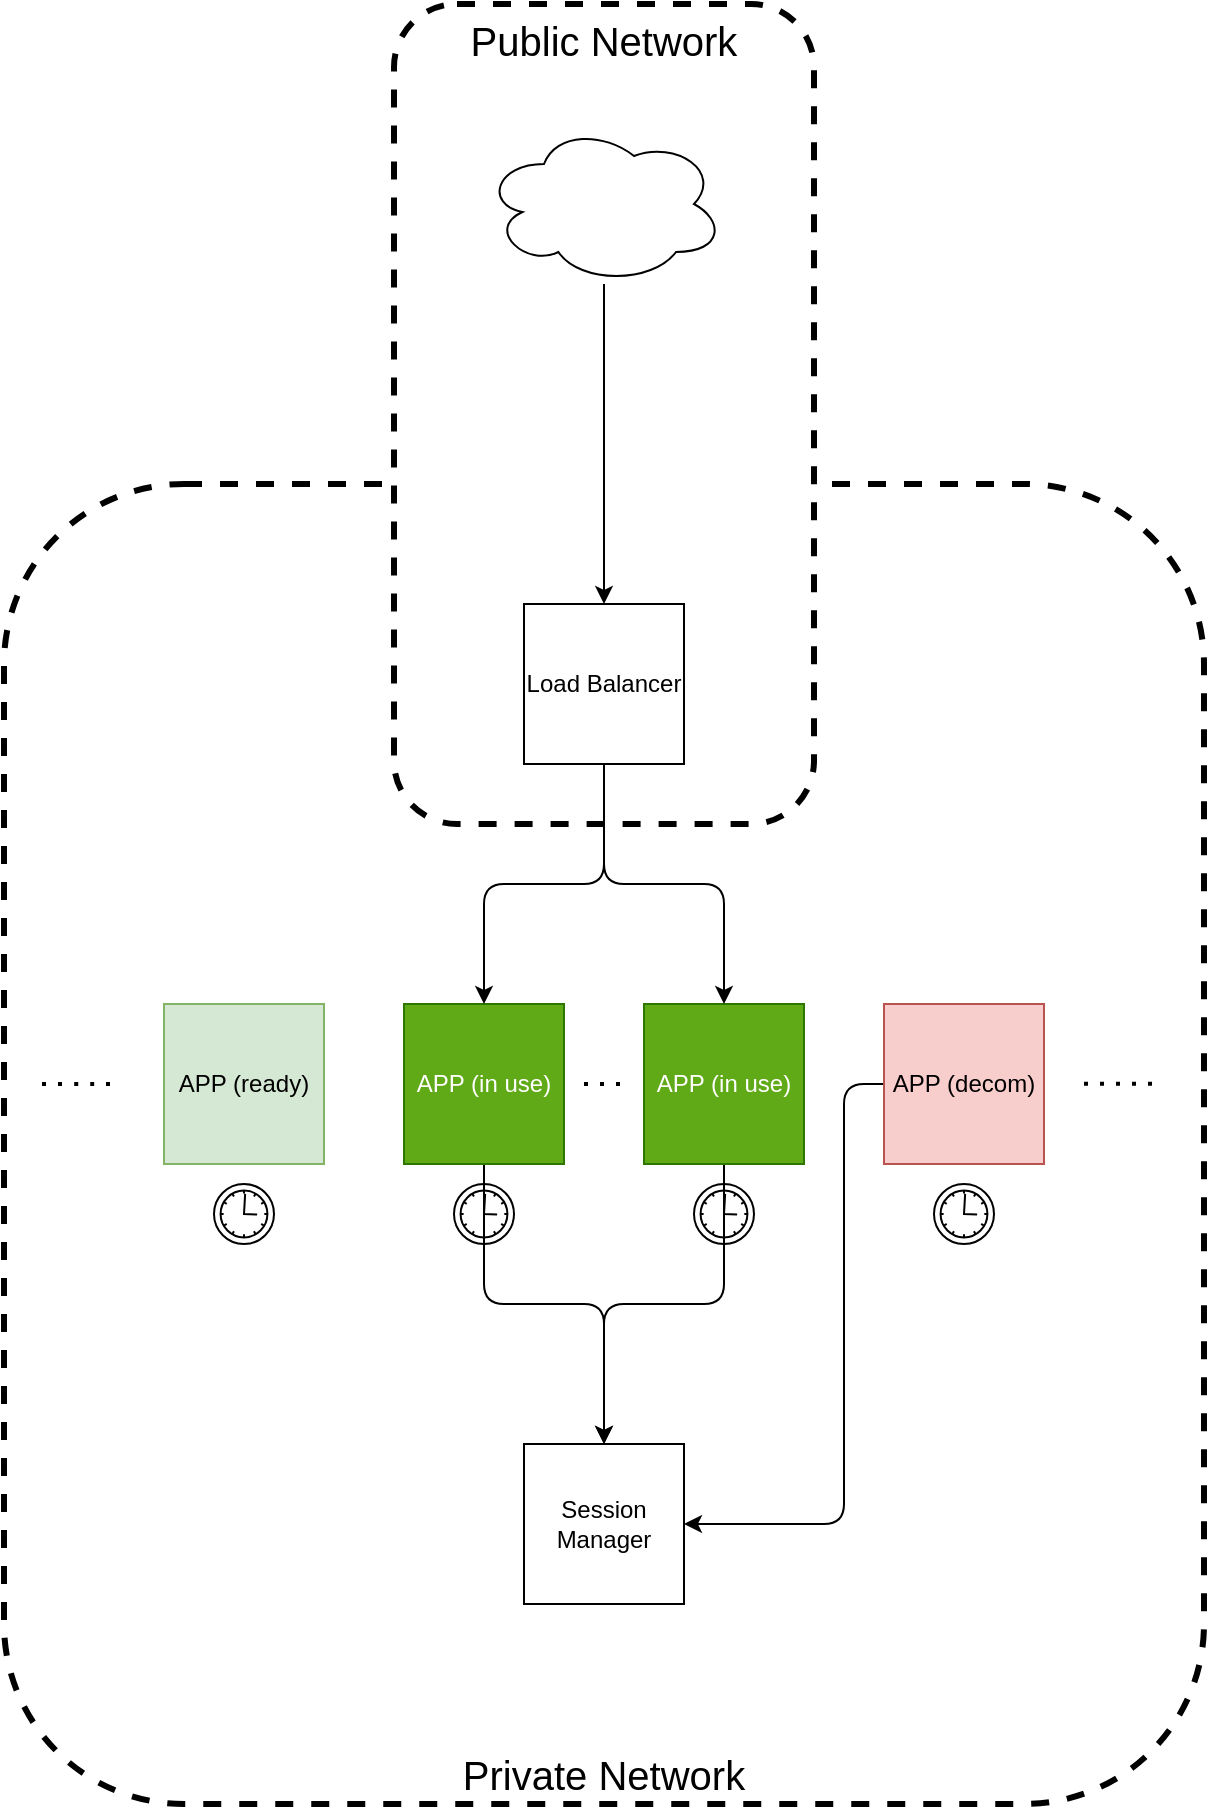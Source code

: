 <mxfile version="14.5.1" type="device"><diagram id="zVY0fz2RJDPYVW82ctbJ" name="Page-1"><mxGraphModel dx="2523" dy="972" grid="1" gridSize="10" guides="1" tooltips="1" connect="1" arrows="1" fold="1" page="1" pageScale="1" pageWidth="850" pageHeight="1100" math="0" shadow="0"><root><mxCell id="0"/><mxCell id="1" parent="0"/><mxCell id="NYN0_TqmlVX_RKUfnRcA-24" value="Private Network" style="rounded=1;whiteSpace=wrap;html=1;verticalAlign=bottom;fontSize=20;dashed=1;strokeWidth=3;" vertex="1" parent="1"><mxGeometry y="260" width="600" height="660" as="geometry"/></mxCell><mxCell id="NYN0_TqmlVX_RKUfnRcA-26" value="Public Network" style="rounded=1;whiteSpace=wrap;html=1;fontSize=20;dashed=1;strokeWidth=3;verticalAlign=top;" vertex="1" parent="1"><mxGeometry x="195" y="20" width="210" height="410" as="geometry"/></mxCell><mxCell id="NYN0_TqmlVX_RKUfnRcA-3" value="" style="shape=mxgraph.bpmn.shape;html=1;verticalLabelPosition=bottom;labelBackgroundColor=#ffffff;verticalAlign=top;align=center;perimeter=ellipsePerimeter;outlineConnect=0;outline=eventInt;symbol=timer;" vertex="1" parent="1"><mxGeometry x="105" y="610" width="30" height="30" as="geometry"/></mxCell><mxCell id="NYN0_TqmlVX_RKUfnRcA-4" value="APP (ready)" style="rounded=0;whiteSpace=wrap;html=1;fillColor=#d5e8d4;strokeColor=#82b366;" vertex="1" parent="1"><mxGeometry x="80" y="520" width="80" height="80" as="geometry"/></mxCell><mxCell id="NYN0_TqmlVX_RKUfnRcA-12" value="" style="shape=mxgraph.bpmn.shape;html=1;verticalLabelPosition=bottom;labelBackgroundColor=#ffffff;verticalAlign=top;align=center;perimeter=ellipsePerimeter;outlineConnect=0;outline=eventInt;symbol=timer;" vertex="1" parent="1"><mxGeometry x="225" y="610" width="30" height="30" as="geometry"/></mxCell><mxCell id="NYN0_TqmlVX_RKUfnRcA-32" style="edgeStyle=orthogonalEdgeStyle;rounded=1;orthogonalLoop=1;jettySize=auto;html=1;entryX=0.5;entryY=0;entryDx=0;entryDy=0;fontSize=20;" edge="1" parent="1" source="NYN0_TqmlVX_RKUfnRcA-13" target="NYN0_TqmlVX_RKUfnRcA-28"><mxGeometry relative="1" as="geometry"/></mxCell><mxCell id="NYN0_TqmlVX_RKUfnRcA-13" value="APP (in use)" style="rounded=0;whiteSpace=wrap;html=1;fillColor=#60a917;strokeColor=#2D7600;fontColor=#ffffff;" vertex="1" parent="1"><mxGeometry x="200" y="520" width="80" height="80" as="geometry"/></mxCell><mxCell id="NYN0_TqmlVX_RKUfnRcA-14" value="" style="shape=mxgraph.bpmn.shape;html=1;verticalLabelPosition=bottom;labelBackgroundColor=#ffffff;verticalAlign=top;align=center;perimeter=ellipsePerimeter;outlineConnect=0;outline=eventInt;symbol=timer;" vertex="1" parent="1"><mxGeometry x="345" y="610" width="30" height="30" as="geometry"/></mxCell><mxCell id="NYN0_TqmlVX_RKUfnRcA-33" style="edgeStyle=orthogonalEdgeStyle;rounded=1;orthogonalLoop=1;jettySize=auto;html=1;entryX=0.5;entryY=0;entryDx=0;entryDy=0;fontSize=20;" edge="1" parent="1" source="NYN0_TqmlVX_RKUfnRcA-15" target="NYN0_TqmlVX_RKUfnRcA-28"><mxGeometry relative="1" as="geometry"/></mxCell><mxCell id="NYN0_TqmlVX_RKUfnRcA-15" value="APP (in use)" style="rounded=0;whiteSpace=wrap;html=1;fillColor=#60a917;strokeColor=#2D7600;fontColor=#ffffff;" vertex="1" parent="1"><mxGeometry x="320" y="520" width="80" height="80" as="geometry"/></mxCell><mxCell id="NYN0_TqmlVX_RKUfnRcA-16" value="" style="shape=mxgraph.bpmn.shape;html=1;verticalLabelPosition=bottom;labelBackgroundColor=#ffffff;verticalAlign=top;align=center;perimeter=ellipsePerimeter;outlineConnect=0;outline=eventInt;symbol=timer;" vertex="1" parent="1"><mxGeometry x="465" y="610" width="30" height="30" as="geometry"/></mxCell><mxCell id="NYN0_TqmlVX_RKUfnRcA-34" style="edgeStyle=orthogonalEdgeStyle;rounded=1;orthogonalLoop=1;jettySize=auto;html=1;entryX=1;entryY=0.5;entryDx=0;entryDy=0;fontSize=20;" edge="1" parent="1" source="NYN0_TqmlVX_RKUfnRcA-17" target="NYN0_TqmlVX_RKUfnRcA-28"><mxGeometry relative="1" as="geometry"><Array as="points"><mxPoint x="420" y="560"/><mxPoint x="420" y="780"/></Array></mxGeometry></mxCell><mxCell id="NYN0_TqmlVX_RKUfnRcA-17" value="APP (decom)" style="rounded=0;whiteSpace=wrap;html=1;fillColor=#f8cecc;strokeColor=#b85450;" vertex="1" parent="1"><mxGeometry x="440" y="520" width="80" height="80" as="geometry"/></mxCell><mxCell id="NYN0_TqmlVX_RKUfnRcA-21" style="edgeStyle=orthogonalEdgeStyle;rounded=1;orthogonalLoop=1;jettySize=auto;html=1;entryX=0.5;entryY=0;entryDx=0;entryDy=0;" edge="1" parent="1" source="NYN0_TqmlVX_RKUfnRcA-19" target="NYN0_TqmlVX_RKUfnRcA-13"><mxGeometry relative="1" as="geometry"/></mxCell><mxCell id="NYN0_TqmlVX_RKUfnRcA-22" style="edgeStyle=orthogonalEdgeStyle;rounded=1;orthogonalLoop=1;jettySize=auto;html=1;" edge="1" parent="1" source="NYN0_TqmlVX_RKUfnRcA-19" target="NYN0_TqmlVX_RKUfnRcA-15"><mxGeometry relative="1" as="geometry"/></mxCell><mxCell id="NYN0_TqmlVX_RKUfnRcA-19" value="Load Balancer" style="rounded=0;whiteSpace=wrap;html=1;" vertex="1" parent="1"><mxGeometry x="260" y="320" width="80" height="80" as="geometry"/></mxCell><mxCell id="NYN0_TqmlVX_RKUfnRcA-27" style="edgeStyle=orthogonalEdgeStyle;rounded=1;orthogonalLoop=1;jettySize=auto;html=1;entryX=0.5;entryY=0;entryDx=0;entryDy=0;fontSize=20;" edge="1" parent="1" source="NYN0_TqmlVX_RKUfnRcA-25" target="NYN0_TqmlVX_RKUfnRcA-19"><mxGeometry relative="1" as="geometry"/></mxCell><mxCell id="NYN0_TqmlVX_RKUfnRcA-25" value="" style="ellipse;shape=cloud;whiteSpace=wrap;html=1;fontSize=20;" vertex="1" parent="1"><mxGeometry x="240" y="80" width="120" height="80" as="geometry"/></mxCell><mxCell id="NYN0_TqmlVX_RKUfnRcA-28" value="Session Manager" style="rounded=0;whiteSpace=wrap;html=1;" vertex="1" parent="1"><mxGeometry x="260" y="740" width="80" height="80" as="geometry"/></mxCell><mxCell id="NYN0_TqmlVX_RKUfnRcA-35" value="" style="endArrow=none;dashed=1;html=1;dashPattern=1 3;strokeWidth=2;fontSize=20;" edge="1" parent="1"><mxGeometry width="50" height="50" relative="1" as="geometry"><mxPoint x="19" y="560" as="sourcePoint"/><mxPoint x="59" y="560" as="targetPoint"/><Array as="points"><mxPoint x="40" y="560"/></Array></mxGeometry></mxCell><mxCell id="NYN0_TqmlVX_RKUfnRcA-36" value="" style="endArrow=none;dashed=1;html=1;dashPattern=1 3;strokeWidth=2;fontSize=20;" edge="1" parent="1"><mxGeometry width="50" height="50" relative="1" as="geometry"><mxPoint x="540" y="559.86" as="sourcePoint"/><mxPoint x="580" y="559.86" as="targetPoint"/></mxGeometry></mxCell><mxCell id="NYN0_TqmlVX_RKUfnRcA-37" value="" style="endArrow=none;dashed=1;html=1;dashPattern=1 3;strokeWidth=2;fontSize=20;" edge="1" parent="1"><mxGeometry width="50" height="50" relative="1" as="geometry"><mxPoint x="290" y="560" as="sourcePoint"/><mxPoint x="310" y="560" as="targetPoint"/></mxGeometry></mxCell></root></mxGraphModel></diagram></mxfile>